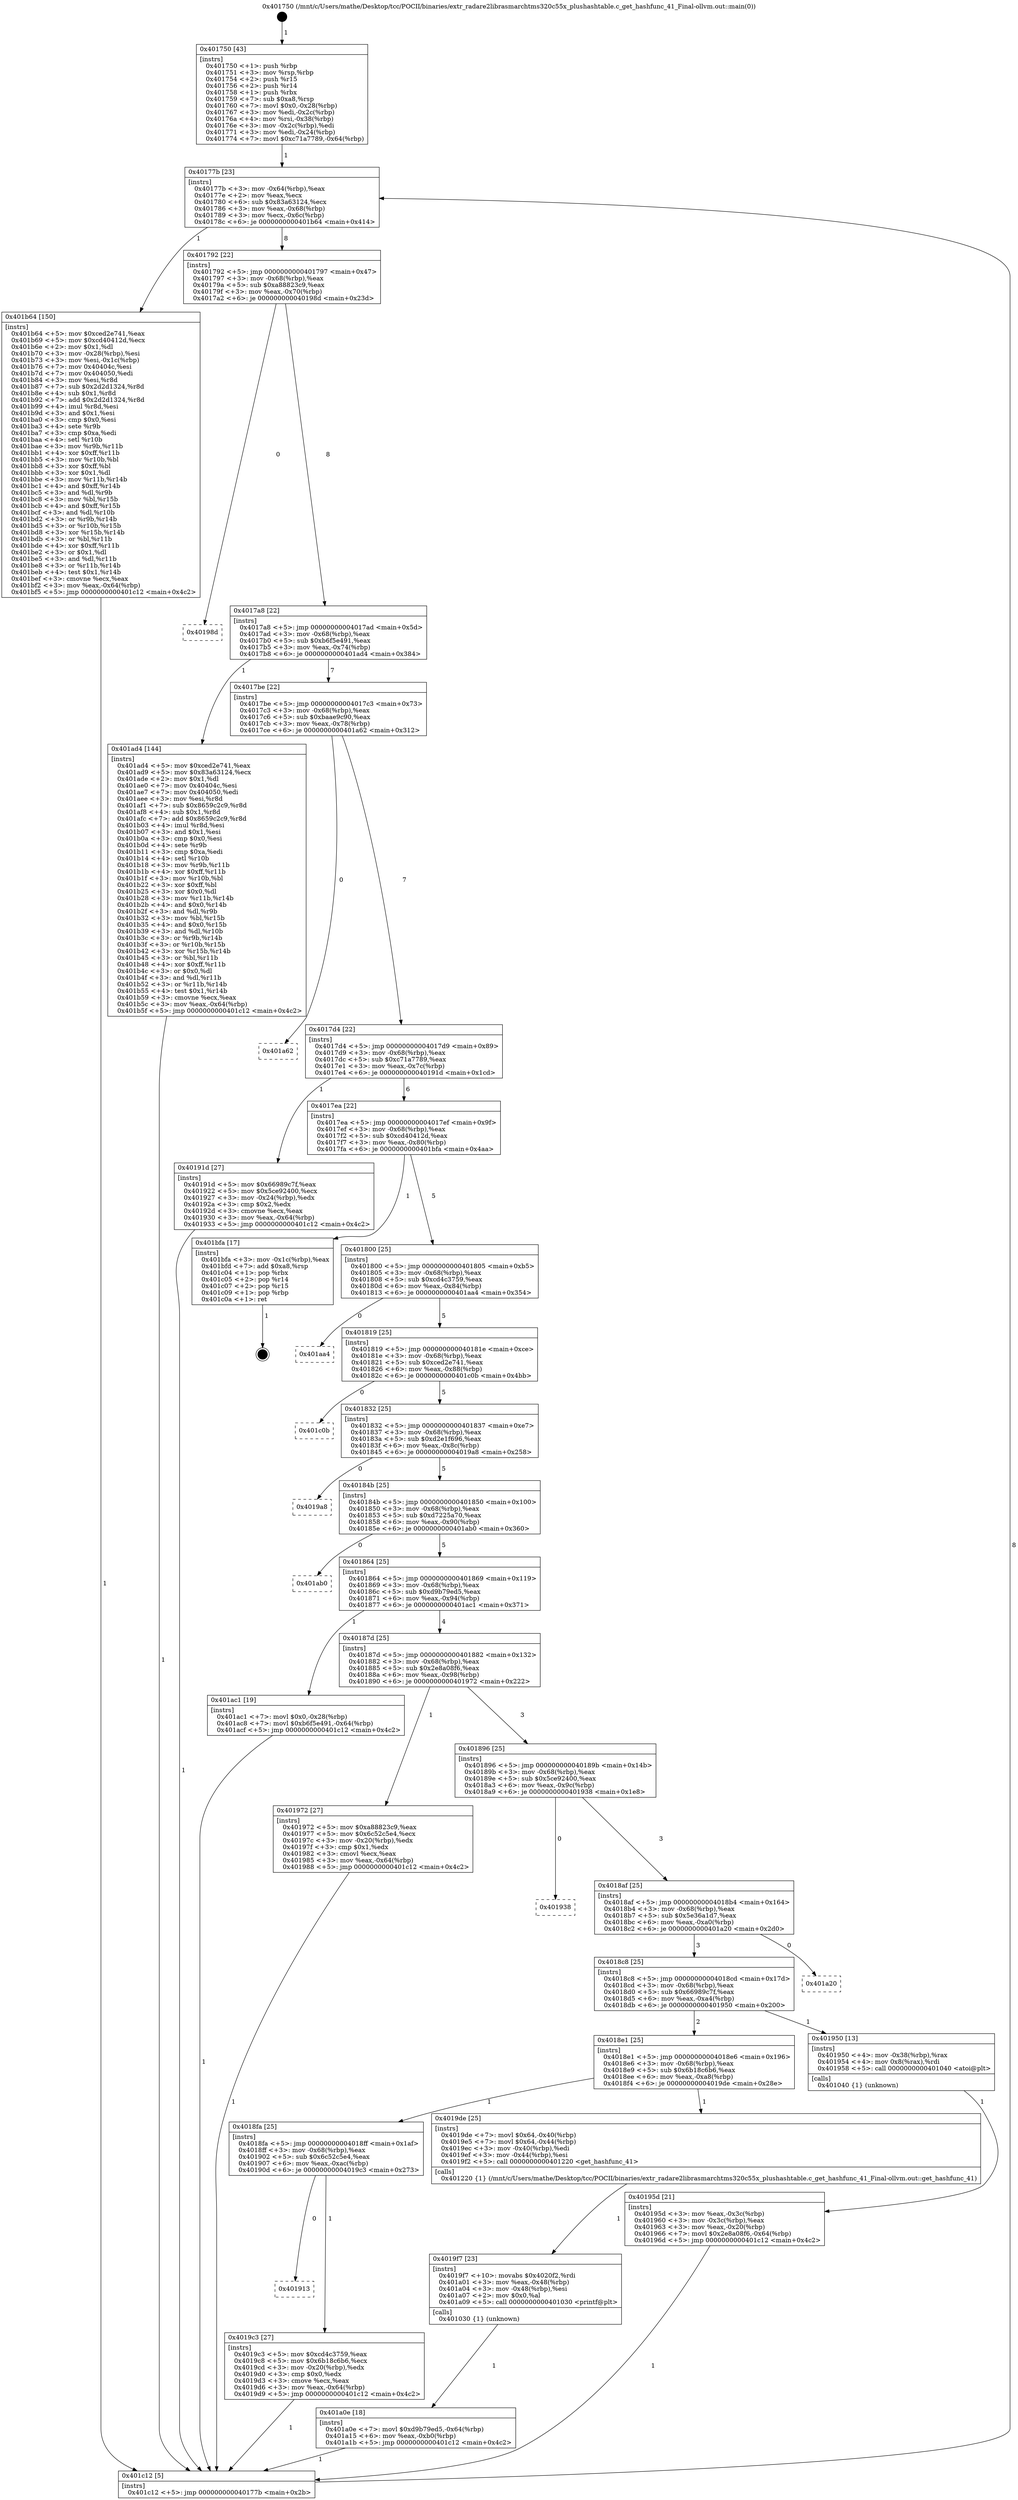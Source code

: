 digraph "0x401750" {
  label = "0x401750 (/mnt/c/Users/mathe/Desktop/tcc/POCII/binaries/extr_radare2librasmarchtms320c55x_plushashtable.c_get_hashfunc_41_Final-ollvm.out::main(0))"
  labelloc = "t"
  node[shape=record]

  Entry [label="",width=0.3,height=0.3,shape=circle,fillcolor=black,style=filled]
  "0x40177b" [label="{
     0x40177b [23]\l
     | [instrs]\l
     &nbsp;&nbsp;0x40177b \<+3\>: mov -0x64(%rbp),%eax\l
     &nbsp;&nbsp;0x40177e \<+2\>: mov %eax,%ecx\l
     &nbsp;&nbsp;0x401780 \<+6\>: sub $0x83a63124,%ecx\l
     &nbsp;&nbsp;0x401786 \<+3\>: mov %eax,-0x68(%rbp)\l
     &nbsp;&nbsp;0x401789 \<+3\>: mov %ecx,-0x6c(%rbp)\l
     &nbsp;&nbsp;0x40178c \<+6\>: je 0000000000401b64 \<main+0x414\>\l
  }"]
  "0x401b64" [label="{
     0x401b64 [150]\l
     | [instrs]\l
     &nbsp;&nbsp;0x401b64 \<+5\>: mov $0xced2e741,%eax\l
     &nbsp;&nbsp;0x401b69 \<+5\>: mov $0xcd40412d,%ecx\l
     &nbsp;&nbsp;0x401b6e \<+2\>: mov $0x1,%dl\l
     &nbsp;&nbsp;0x401b70 \<+3\>: mov -0x28(%rbp),%esi\l
     &nbsp;&nbsp;0x401b73 \<+3\>: mov %esi,-0x1c(%rbp)\l
     &nbsp;&nbsp;0x401b76 \<+7\>: mov 0x40404c,%esi\l
     &nbsp;&nbsp;0x401b7d \<+7\>: mov 0x404050,%edi\l
     &nbsp;&nbsp;0x401b84 \<+3\>: mov %esi,%r8d\l
     &nbsp;&nbsp;0x401b87 \<+7\>: sub $0x2d2d1324,%r8d\l
     &nbsp;&nbsp;0x401b8e \<+4\>: sub $0x1,%r8d\l
     &nbsp;&nbsp;0x401b92 \<+7\>: add $0x2d2d1324,%r8d\l
     &nbsp;&nbsp;0x401b99 \<+4\>: imul %r8d,%esi\l
     &nbsp;&nbsp;0x401b9d \<+3\>: and $0x1,%esi\l
     &nbsp;&nbsp;0x401ba0 \<+3\>: cmp $0x0,%esi\l
     &nbsp;&nbsp;0x401ba3 \<+4\>: sete %r9b\l
     &nbsp;&nbsp;0x401ba7 \<+3\>: cmp $0xa,%edi\l
     &nbsp;&nbsp;0x401baa \<+4\>: setl %r10b\l
     &nbsp;&nbsp;0x401bae \<+3\>: mov %r9b,%r11b\l
     &nbsp;&nbsp;0x401bb1 \<+4\>: xor $0xff,%r11b\l
     &nbsp;&nbsp;0x401bb5 \<+3\>: mov %r10b,%bl\l
     &nbsp;&nbsp;0x401bb8 \<+3\>: xor $0xff,%bl\l
     &nbsp;&nbsp;0x401bbb \<+3\>: xor $0x1,%dl\l
     &nbsp;&nbsp;0x401bbe \<+3\>: mov %r11b,%r14b\l
     &nbsp;&nbsp;0x401bc1 \<+4\>: and $0xff,%r14b\l
     &nbsp;&nbsp;0x401bc5 \<+3\>: and %dl,%r9b\l
     &nbsp;&nbsp;0x401bc8 \<+3\>: mov %bl,%r15b\l
     &nbsp;&nbsp;0x401bcb \<+4\>: and $0xff,%r15b\l
     &nbsp;&nbsp;0x401bcf \<+3\>: and %dl,%r10b\l
     &nbsp;&nbsp;0x401bd2 \<+3\>: or %r9b,%r14b\l
     &nbsp;&nbsp;0x401bd5 \<+3\>: or %r10b,%r15b\l
     &nbsp;&nbsp;0x401bd8 \<+3\>: xor %r15b,%r14b\l
     &nbsp;&nbsp;0x401bdb \<+3\>: or %bl,%r11b\l
     &nbsp;&nbsp;0x401bde \<+4\>: xor $0xff,%r11b\l
     &nbsp;&nbsp;0x401be2 \<+3\>: or $0x1,%dl\l
     &nbsp;&nbsp;0x401be5 \<+3\>: and %dl,%r11b\l
     &nbsp;&nbsp;0x401be8 \<+3\>: or %r11b,%r14b\l
     &nbsp;&nbsp;0x401beb \<+4\>: test $0x1,%r14b\l
     &nbsp;&nbsp;0x401bef \<+3\>: cmovne %ecx,%eax\l
     &nbsp;&nbsp;0x401bf2 \<+3\>: mov %eax,-0x64(%rbp)\l
     &nbsp;&nbsp;0x401bf5 \<+5\>: jmp 0000000000401c12 \<main+0x4c2\>\l
  }"]
  "0x401792" [label="{
     0x401792 [22]\l
     | [instrs]\l
     &nbsp;&nbsp;0x401792 \<+5\>: jmp 0000000000401797 \<main+0x47\>\l
     &nbsp;&nbsp;0x401797 \<+3\>: mov -0x68(%rbp),%eax\l
     &nbsp;&nbsp;0x40179a \<+5\>: sub $0xa88823c9,%eax\l
     &nbsp;&nbsp;0x40179f \<+3\>: mov %eax,-0x70(%rbp)\l
     &nbsp;&nbsp;0x4017a2 \<+6\>: je 000000000040198d \<main+0x23d\>\l
  }"]
  Exit [label="",width=0.3,height=0.3,shape=circle,fillcolor=black,style=filled,peripheries=2]
  "0x40198d" [label="{
     0x40198d\l
  }", style=dashed]
  "0x4017a8" [label="{
     0x4017a8 [22]\l
     | [instrs]\l
     &nbsp;&nbsp;0x4017a8 \<+5\>: jmp 00000000004017ad \<main+0x5d\>\l
     &nbsp;&nbsp;0x4017ad \<+3\>: mov -0x68(%rbp),%eax\l
     &nbsp;&nbsp;0x4017b0 \<+5\>: sub $0xb6f5e491,%eax\l
     &nbsp;&nbsp;0x4017b5 \<+3\>: mov %eax,-0x74(%rbp)\l
     &nbsp;&nbsp;0x4017b8 \<+6\>: je 0000000000401ad4 \<main+0x384\>\l
  }"]
  "0x401a0e" [label="{
     0x401a0e [18]\l
     | [instrs]\l
     &nbsp;&nbsp;0x401a0e \<+7\>: movl $0xd9b79ed5,-0x64(%rbp)\l
     &nbsp;&nbsp;0x401a15 \<+6\>: mov %eax,-0xb0(%rbp)\l
     &nbsp;&nbsp;0x401a1b \<+5\>: jmp 0000000000401c12 \<main+0x4c2\>\l
  }"]
  "0x401ad4" [label="{
     0x401ad4 [144]\l
     | [instrs]\l
     &nbsp;&nbsp;0x401ad4 \<+5\>: mov $0xced2e741,%eax\l
     &nbsp;&nbsp;0x401ad9 \<+5\>: mov $0x83a63124,%ecx\l
     &nbsp;&nbsp;0x401ade \<+2\>: mov $0x1,%dl\l
     &nbsp;&nbsp;0x401ae0 \<+7\>: mov 0x40404c,%esi\l
     &nbsp;&nbsp;0x401ae7 \<+7\>: mov 0x404050,%edi\l
     &nbsp;&nbsp;0x401aee \<+3\>: mov %esi,%r8d\l
     &nbsp;&nbsp;0x401af1 \<+7\>: sub $0x8659c2c9,%r8d\l
     &nbsp;&nbsp;0x401af8 \<+4\>: sub $0x1,%r8d\l
     &nbsp;&nbsp;0x401afc \<+7\>: add $0x8659c2c9,%r8d\l
     &nbsp;&nbsp;0x401b03 \<+4\>: imul %r8d,%esi\l
     &nbsp;&nbsp;0x401b07 \<+3\>: and $0x1,%esi\l
     &nbsp;&nbsp;0x401b0a \<+3\>: cmp $0x0,%esi\l
     &nbsp;&nbsp;0x401b0d \<+4\>: sete %r9b\l
     &nbsp;&nbsp;0x401b11 \<+3\>: cmp $0xa,%edi\l
     &nbsp;&nbsp;0x401b14 \<+4\>: setl %r10b\l
     &nbsp;&nbsp;0x401b18 \<+3\>: mov %r9b,%r11b\l
     &nbsp;&nbsp;0x401b1b \<+4\>: xor $0xff,%r11b\l
     &nbsp;&nbsp;0x401b1f \<+3\>: mov %r10b,%bl\l
     &nbsp;&nbsp;0x401b22 \<+3\>: xor $0xff,%bl\l
     &nbsp;&nbsp;0x401b25 \<+3\>: xor $0x0,%dl\l
     &nbsp;&nbsp;0x401b28 \<+3\>: mov %r11b,%r14b\l
     &nbsp;&nbsp;0x401b2b \<+4\>: and $0x0,%r14b\l
     &nbsp;&nbsp;0x401b2f \<+3\>: and %dl,%r9b\l
     &nbsp;&nbsp;0x401b32 \<+3\>: mov %bl,%r15b\l
     &nbsp;&nbsp;0x401b35 \<+4\>: and $0x0,%r15b\l
     &nbsp;&nbsp;0x401b39 \<+3\>: and %dl,%r10b\l
     &nbsp;&nbsp;0x401b3c \<+3\>: or %r9b,%r14b\l
     &nbsp;&nbsp;0x401b3f \<+3\>: or %r10b,%r15b\l
     &nbsp;&nbsp;0x401b42 \<+3\>: xor %r15b,%r14b\l
     &nbsp;&nbsp;0x401b45 \<+3\>: or %bl,%r11b\l
     &nbsp;&nbsp;0x401b48 \<+4\>: xor $0xff,%r11b\l
     &nbsp;&nbsp;0x401b4c \<+3\>: or $0x0,%dl\l
     &nbsp;&nbsp;0x401b4f \<+3\>: and %dl,%r11b\l
     &nbsp;&nbsp;0x401b52 \<+3\>: or %r11b,%r14b\l
     &nbsp;&nbsp;0x401b55 \<+4\>: test $0x1,%r14b\l
     &nbsp;&nbsp;0x401b59 \<+3\>: cmovne %ecx,%eax\l
     &nbsp;&nbsp;0x401b5c \<+3\>: mov %eax,-0x64(%rbp)\l
     &nbsp;&nbsp;0x401b5f \<+5\>: jmp 0000000000401c12 \<main+0x4c2\>\l
  }"]
  "0x4017be" [label="{
     0x4017be [22]\l
     | [instrs]\l
     &nbsp;&nbsp;0x4017be \<+5\>: jmp 00000000004017c3 \<main+0x73\>\l
     &nbsp;&nbsp;0x4017c3 \<+3\>: mov -0x68(%rbp),%eax\l
     &nbsp;&nbsp;0x4017c6 \<+5\>: sub $0xbaae9c90,%eax\l
     &nbsp;&nbsp;0x4017cb \<+3\>: mov %eax,-0x78(%rbp)\l
     &nbsp;&nbsp;0x4017ce \<+6\>: je 0000000000401a62 \<main+0x312\>\l
  }"]
  "0x4019f7" [label="{
     0x4019f7 [23]\l
     | [instrs]\l
     &nbsp;&nbsp;0x4019f7 \<+10\>: movabs $0x4020f2,%rdi\l
     &nbsp;&nbsp;0x401a01 \<+3\>: mov %eax,-0x48(%rbp)\l
     &nbsp;&nbsp;0x401a04 \<+3\>: mov -0x48(%rbp),%esi\l
     &nbsp;&nbsp;0x401a07 \<+2\>: mov $0x0,%al\l
     &nbsp;&nbsp;0x401a09 \<+5\>: call 0000000000401030 \<printf@plt\>\l
     | [calls]\l
     &nbsp;&nbsp;0x401030 \{1\} (unknown)\l
  }"]
  "0x401a62" [label="{
     0x401a62\l
  }", style=dashed]
  "0x4017d4" [label="{
     0x4017d4 [22]\l
     | [instrs]\l
     &nbsp;&nbsp;0x4017d4 \<+5\>: jmp 00000000004017d9 \<main+0x89\>\l
     &nbsp;&nbsp;0x4017d9 \<+3\>: mov -0x68(%rbp),%eax\l
     &nbsp;&nbsp;0x4017dc \<+5\>: sub $0xc71a7789,%eax\l
     &nbsp;&nbsp;0x4017e1 \<+3\>: mov %eax,-0x7c(%rbp)\l
     &nbsp;&nbsp;0x4017e4 \<+6\>: je 000000000040191d \<main+0x1cd\>\l
  }"]
  "0x401913" [label="{
     0x401913\l
  }", style=dashed]
  "0x40191d" [label="{
     0x40191d [27]\l
     | [instrs]\l
     &nbsp;&nbsp;0x40191d \<+5\>: mov $0x66989c7f,%eax\l
     &nbsp;&nbsp;0x401922 \<+5\>: mov $0x5ce92400,%ecx\l
     &nbsp;&nbsp;0x401927 \<+3\>: mov -0x24(%rbp),%edx\l
     &nbsp;&nbsp;0x40192a \<+3\>: cmp $0x2,%edx\l
     &nbsp;&nbsp;0x40192d \<+3\>: cmovne %ecx,%eax\l
     &nbsp;&nbsp;0x401930 \<+3\>: mov %eax,-0x64(%rbp)\l
     &nbsp;&nbsp;0x401933 \<+5\>: jmp 0000000000401c12 \<main+0x4c2\>\l
  }"]
  "0x4017ea" [label="{
     0x4017ea [22]\l
     | [instrs]\l
     &nbsp;&nbsp;0x4017ea \<+5\>: jmp 00000000004017ef \<main+0x9f\>\l
     &nbsp;&nbsp;0x4017ef \<+3\>: mov -0x68(%rbp),%eax\l
     &nbsp;&nbsp;0x4017f2 \<+5\>: sub $0xcd40412d,%eax\l
     &nbsp;&nbsp;0x4017f7 \<+3\>: mov %eax,-0x80(%rbp)\l
     &nbsp;&nbsp;0x4017fa \<+6\>: je 0000000000401bfa \<main+0x4aa\>\l
  }"]
  "0x401c12" [label="{
     0x401c12 [5]\l
     | [instrs]\l
     &nbsp;&nbsp;0x401c12 \<+5\>: jmp 000000000040177b \<main+0x2b\>\l
  }"]
  "0x401750" [label="{
     0x401750 [43]\l
     | [instrs]\l
     &nbsp;&nbsp;0x401750 \<+1\>: push %rbp\l
     &nbsp;&nbsp;0x401751 \<+3\>: mov %rsp,%rbp\l
     &nbsp;&nbsp;0x401754 \<+2\>: push %r15\l
     &nbsp;&nbsp;0x401756 \<+2\>: push %r14\l
     &nbsp;&nbsp;0x401758 \<+1\>: push %rbx\l
     &nbsp;&nbsp;0x401759 \<+7\>: sub $0xa8,%rsp\l
     &nbsp;&nbsp;0x401760 \<+7\>: movl $0x0,-0x28(%rbp)\l
     &nbsp;&nbsp;0x401767 \<+3\>: mov %edi,-0x2c(%rbp)\l
     &nbsp;&nbsp;0x40176a \<+4\>: mov %rsi,-0x38(%rbp)\l
     &nbsp;&nbsp;0x40176e \<+3\>: mov -0x2c(%rbp),%edi\l
     &nbsp;&nbsp;0x401771 \<+3\>: mov %edi,-0x24(%rbp)\l
     &nbsp;&nbsp;0x401774 \<+7\>: movl $0xc71a7789,-0x64(%rbp)\l
  }"]
  "0x4019c3" [label="{
     0x4019c3 [27]\l
     | [instrs]\l
     &nbsp;&nbsp;0x4019c3 \<+5\>: mov $0xcd4c3759,%eax\l
     &nbsp;&nbsp;0x4019c8 \<+5\>: mov $0x6b18c6b6,%ecx\l
     &nbsp;&nbsp;0x4019cd \<+3\>: mov -0x20(%rbp),%edx\l
     &nbsp;&nbsp;0x4019d0 \<+3\>: cmp $0x0,%edx\l
     &nbsp;&nbsp;0x4019d3 \<+3\>: cmove %ecx,%eax\l
     &nbsp;&nbsp;0x4019d6 \<+3\>: mov %eax,-0x64(%rbp)\l
     &nbsp;&nbsp;0x4019d9 \<+5\>: jmp 0000000000401c12 \<main+0x4c2\>\l
  }"]
  "0x401bfa" [label="{
     0x401bfa [17]\l
     | [instrs]\l
     &nbsp;&nbsp;0x401bfa \<+3\>: mov -0x1c(%rbp),%eax\l
     &nbsp;&nbsp;0x401bfd \<+7\>: add $0xa8,%rsp\l
     &nbsp;&nbsp;0x401c04 \<+1\>: pop %rbx\l
     &nbsp;&nbsp;0x401c05 \<+2\>: pop %r14\l
     &nbsp;&nbsp;0x401c07 \<+2\>: pop %r15\l
     &nbsp;&nbsp;0x401c09 \<+1\>: pop %rbp\l
     &nbsp;&nbsp;0x401c0a \<+1\>: ret\l
  }"]
  "0x401800" [label="{
     0x401800 [25]\l
     | [instrs]\l
     &nbsp;&nbsp;0x401800 \<+5\>: jmp 0000000000401805 \<main+0xb5\>\l
     &nbsp;&nbsp;0x401805 \<+3\>: mov -0x68(%rbp),%eax\l
     &nbsp;&nbsp;0x401808 \<+5\>: sub $0xcd4c3759,%eax\l
     &nbsp;&nbsp;0x40180d \<+6\>: mov %eax,-0x84(%rbp)\l
     &nbsp;&nbsp;0x401813 \<+6\>: je 0000000000401aa4 \<main+0x354\>\l
  }"]
  "0x4018fa" [label="{
     0x4018fa [25]\l
     | [instrs]\l
     &nbsp;&nbsp;0x4018fa \<+5\>: jmp 00000000004018ff \<main+0x1af\>\l
     &nbsp;&nbsp;0x4018ff \<+3\>: mov -0x68(%rbp),%eax\l
     &nbsp;&nbsp;0x401902 \<+5\>: sub $0x6c52c5e4,%eax\l
     &nbsp;&nbsp;0x401907 \<+6\>: mov %eax,-0xac(%rbp)\l
     &nbsp;&nbsp;0x40190d \<+6\>: je 00000000004019c3 \<main+0x273\>\l
  }"]
  "0x401aa4" [label="{
     0x401aa4\l
  }", style=dashed]
  "0x401819" [label="{
     0x401819 [25]\l
     | [instrs]\l
     &nbsp;&nbsp;0x401819 \<+5\>: jmp 000000000040181e \<main+0xce\>\l
     &nbsp;&nbsp;0x40181e \<+3\>: mov -0x68(%rbp),%eax\l
     &nbsp;&nbsp;0x401821 \<+5\>: sub $0xced2e741,%eax\l
     &nbsp;&nbsp;0x401826 \<+6\>: mov %eax,-0x88(%rbp)\l
     &nbsp;&nbsp;0x40182c \<+6\>: je 0000000000401c0b \<main+0x4bb\>\l
  }"]
  "0x4019de" [label="{
     0x4019de [25]\l
     | [instrs]\l
     &nbsp;&nbsp;0x4019de \<+7\>: movl $0x64,-0x40(%rbp)\l
     &nbsp;&nbsp;0x4019e5 \<+7\>: movl $0x64,-0x44(%rbp)\l
     &nbsp;&nbsp;0x4019ec \<+3\>: mov -0x40(%rbp),%edi\l
     &nbsp;&nbsp;0x4019ef \<+3\>: mov -0x44(%rbp),%esi\l
     &nbsp;&nbsp;0x4019f2 \<+5\>: call 0000000000401220 \<get_hashfunc_41\>\l
     | [calls]\l
     &nbsp;&nbsp;0x401220 \{1\} (/mnt/c/Users/mathe/Desktop/tcc/POCII/binaries/extr_radare2librasmarchtms320c55x_plushashtable.c_get_hashfunc_41_Final-ollvm.out::get_hashfunc_41)\l
  }"]
  "0x401c0b" [label="{
     0x401c0b\l
  }", style=dashed]
  "0x401832" [label="{
     0x401832 [25]\l
     | [instrs]\l
     &nbsp;&nbsp;0x401832 \<+5\>: jmp 0000000000401837 \<main+0xe7\>\l
     &nbsp;&nbsp;0x401837 \<+3\>: mov -0x68(%rbp),%eax\l
     &nbsp;&nbsp;0x40183a \<+5\>: sub $0xd2e1f696,%eax\l
     &nbsp;&nbsp;0x40183f \<+6\>: mov %eax,-0x8c(%rbp)\l
     &nbsp;&nbsp;0x401845 \<+6\>: je 00000000004019a8 \<main+0x258\>\l
  }"]
  "0x40195d" [label="{
     0x40195d [21]\l
     | [instrs]\l
     &nbsp;&nbsp;0x40195d \<+3\>: mov %eax,-0x3c(%rbp)\l
     &nbsp;&nbsp;0x401960 \<+3\>: mov -0x3c(%rbp),%eax\l
     &nbsp;&nbsp;0x401963 \<+3\>: mov %eax,-0x20(%rbp)\l
     &nbsp;&nbsp;0x401966 \<+7\>: movl $0x2e8a08f6,-0x64(%rbp)\l
     &nbsp;&nbsp;0x40196d \<+5\>: jmp 0000000000401c12 \<main+0x4c2\>\l
  }"]
  "0x4019a8" [label="{
     0x4019a8\l
  }", style=dashed]
  "0x40184b" [label="{
     0x40184b [25]\l
     | [instrs]\l
     &nbsp;&nbsp;0x40184b \<+5\>: jmp 0000000000401850 \<main+0x100\>\l
     &nbsp;&nbsp;0x401850 \<+3\>: mov -0x68(%rbp),%eax\l
     &nbsp;&nbsp;0x401853 \<+5\>: sub $0xd7225a70,%eax\l
     &nbsp;&nbsp;0x401858 \<+6\>: mov %eax,-0x90(%rbp)\l
     &nbsp;&nbsp;0x40185e \<+6\>: je 0000000000401ab0 \<main+0x360\>\l
  }"]
  "0x4018e1" [label="{
     0x4018e1 [25]\l
     | [instrs]\l
     &nbsp;&nbsp;0x4018e1 \<+5\>: jmp 00000000004018e6 \<main+0x196\>\l
     &nbsp;&nbsp;0x4018e6 \<+3\>: mov -0x68(%rbp),%eax\l
     &nbsp;&nbsp;0x4018e9 \<+5\>: sub $0x6b18c6b6,%eax\l
     &nbsp;&nbsp;0x4018ee \<+6\>: mov %eax,-0xa8(%rbp)\l
     &nbsp;&nbsp;0x4018f4 \<+6\>: je 00000000004019de \<main+0x28e\>\l
  }"]
  "0x401ab0" [label="{
     0x401ab0\l
  }", style=dashed]
  "0x401864" [label="{
     0x401864 [25]\l
     | [instrs]\l
     &nbsp;&nbsp;0x401864 \<+5\>: jmp 0000000000401869 \<main+0x119\>\l
     &nbsp;&nbsp;0x401869 \<+3\>: mov -0x68(%rbp),%eax\l
     &nbsp;&nbsp;0x40186c \<+5\>: sub $0xd9b79ed5,%eax\l
     &nbsp;&nbsp;0x401871 \<+6\>: mov %eax,-0x94(%rbp)\l
     &nbsp;&nbsp;0x401877 \<+6\>: je 0000000000401ac1 \<main+0x371\>\l
  }"]
  "0x401950" [label="{
     0x401950 [13]\l
     | [instrs]\l
     &nbsp;&nbsp;0x401950 \<+4\>: mov -0x38(%rbp),%rax\l
     &nbsp;&nbsp;0x401954 \<+4\>: mov 0x8(%rax),%rdi\l
     &nbsp;&nbsp;0x401958 \<+5\>: call 0000000000401040 \<atoi@plt\>\l
     | [calls]\l
     &nbsp;&nbsp;0x401040 \{1\} (unknown)\l
  }"]
  "0x401ac1" [label="{
     0x401ac1 [19]\l
     | [instrs]\l
     &nbsp;&nbsp;0x401ac1 \<+7\>: movl $0x0,-0x28(%rbp)\l
     &nbsp;&nbsp;0x401ac8 \<+7\>: movl $0xb6f5e491,-0x64(%rbp)\l
     &nbsp;&nbsp;0x401acf \<+5\>: jmp 0000000000401c12 \<main+0x4c2\>\l
  }"]
  "0x40187d" [label="{
     0x40187d [25]\l
     | [instrs]\l
     &nbsp;&nbsp;0x40187d \<+5\>: jmp 0000000000401882 \<main+0x132\>\l
     &nbsp;&nbsp;0x401882 \<+3\>: mov -0x68(%rbp),%eax\l
     &nbsp;&nbsp;0x401885 \<+5\>: sub $0x2e8a08f6,%eax\l
     &nbsp;&nbsp;0x40188a \<+6\>: mov %eax,-0x98(%rbp)\l
     &nbsp;&nbsp;0x401890 \<+6\>: je 0000000000401972 \<main+0x222\>\l
  }"]
  "0x4018c8" [label="{
     0x4018c8 [25]\l
     | [instrs]\l
     &nbsp;&nbsp;0x4018c8 \<+5\>: jmp 00000000004018cd \<main+0x17d\>\l
     &nbsp;&nbsp;0x4018cd \<+3\>: mov -0x68(%rbp),%eax\l
     &nbsp;&nbsp;0x4018d0 \<+5\>: sub $0x66989c7f,%eax\l
     &nbsp;&nbsp;0x4018d5 \<+6\>: mov %eax,-0xa4(%rbp)\l
     &nbsp;&nbsp;0x4018db \<+6\>: je 0000000000401950 \<main+0x200\>\l
  }"]
  "0x401972" [label="{
     0x401972 [27]\l
     | [instrs]\l
     &nbsp;&nbsp;0x401972 \<+5\>: mov $0xa88823c9,%eax\l
     &nbsp;&nbsp;0x401977 \<+5\>: mov $0x6c52c5e4,%ecx\l
     &nbsp;&nbsp;0x40197c \<+3\>: mov -0x20(%rbp),%edx\l
     &nbsp;&nbsp;0x40197f \<+3\>: cmp $0x1,%edx\l
     &nbsp;&nbsp;0x401982 \<+3\>: cmovl %ecx,%eax\l
     &nbsp;&nbsp;0x401985 \<+3\>: mov %eax,-0x64(%rbp)\l
     &nbsp;&nbsp;0x401988 \<+5\>: jmp 0000000000401c12 \<main+0x4c2\>\l
  }"]
  "0x401896" [label="{
     0x401896 [25]\l
     | [instrs]\l
     &nbsp;&nbsp;0x401896 \<+5\>: jmp 000000000040189b \<main+0x14b\>\l
     &nbsp;&nbsp;0x40189b \<+3\>: mov -0x68(%rbp),%eax\l
     &nbsp;&nbsp;0x40189e \<+5\>: sub $0x5ce92400,%eax\l
     &nbsp;&nbsp;0x4018a3 \<+6\>: mov %eax,-0x9c(%rbp)\l
     &nbsp;&nbsp;0x4018a9 \<+6\>: je 0000000000401938 \<main+0x1e8\>\l
  }"]
  "0x401a20" [label="{
     0x401a20\l
  }", style=dashed]
  "0x401938" [label="{
     0x401938\l
  }", style=dashed]
  "0x4018af" [label="{
     0x4018af [25]\l
     | [instrs]\l
     &nbsp;&nbsp;0x4018af \<+5\>: jmp 00000000004018b4 \<main+0x164\>\l
     &nbsp;&nbsp;0x4018b4 \<+3\>: mov -0x68(%rbp),%eax\l
     &nbsp;&nbsp;0x4018b7 \<+5\>: sub $0x5e36a1d7,%eax\l
     &nbsp;&nbsp;0x4018bc \<+6\>: mov %eax,-0xa0(%rbp)\l
     &nbsp;&nbsp;0x4018c2 \<+6\>: je 0000000000401a20 \<main+0x2d0\>\l
  }"]
  Entry -> "0x401750" [label=" 1"]
  "0x40177b" -> "0x401b64" [label=" 1"]
  "0x40177b" -> "0x401792" [label=" 8"]
  "0x401bfa" -> Exit [label=" 1"]
  "0x401792" -> "0x40198d" [label=" 0"]
  "0x401792" -> "0x4017a8" [label=" 8"]
  "0x401b64" -> "0x401c12" [label=" 1"]
  "0x4017a8" -> "0x401ad4" [label=" 1"]
  "0x4017a8" -> "0x4017be" [label=" 7"]
  "0x401ad4" -> "0x401c12" [label=" 1"]
  "0x4017be" -> "0x401a62" [label=" 0"]
  "0x4017be" -> "0x4017d4" [label=" 7"]
  "0x401ac1" -> "0x401c12" [label=" 1"]
  "0x4017d4" -> "0x40191d" [label=" 1"]
  "0x4017d4" -> "0x4017ea" [label=" 6"]
  "0x40191d" -> "0x401c12" [label=" 1"]
  "0x401750" -> "0x40177b" [label=" 1"]
  "0x401c12" -> "0x40177b" [label=" 8"]
  "0x401a0e" -> "0x401c12" [label=" 1"]
  "0x4017ea" -> "0x401bfa" [label=" 1"]
  "0x4017ea" -> "0x401800" [label=" 5"]
  "0x4019f7" -> "0x401a0e" [label=" 1"]
  "0x401800" -> "0x401aa4" [label=" 0"]
  "0x401800" -> "0x401819" [label=" 5"]
  "0x4019c3" -> "0x401c12" [label=" 1"]
  "0x401819" -> "0x401c0b" [label=" 0"]
  "0x401819" -> "0x401832" [label=" 5"]
  "0x4018fa" -> "0x401913" [label=" 0"]
  "0x401832" -> "0x4019a8" [label=" 0"]
  "0x401832" -> "0x40184b" [label=" 5"]
  "0x4019de" -> "0x4019f7" [label=" 1"]
  "0x40184b" -> "0x401ab0" [label=" 0"]
  "0x40184b" -> "0x401864" [label=" 5"]
  "0x4018e1" -> "0x4018fa" [label=" 1"]
  "0x401864" -> "0x401ac1" [label=" 1"]
  "0x401864" -> "0x40187d" [label=" 4"]
  "0x4018e1" -> "0x4019de" [label=" 1"]
  "0x40187d" -> "0x401972" [label=" 1"]
  "0x40187d" -> "0x401896" [label=" 3"]
  "0x401972" -> "0x401c12" [label=" 1"]
  "0x401896" -> "0x401938" [label=" 0"]
  "0x401896" -> "0x4018af" [label=" 3"]
  "0x40195d" -> "0x401c12" [label=" 1"]
  "0x4018af" -> "0x401a20" [label=" 0"]
  "0x4018af" -> "0x4018c8" [label=" 3"]
  "0x4018fa" -> "0x4019c3" [label=" 1"]
  "0x4018c8" -> "0x401950" [label=" 1"]
  "0x4018c8" -> "0x4018e1" [label=" 2"]
  "0x401950" -> "0x40195d" [label=" 1"]
}
